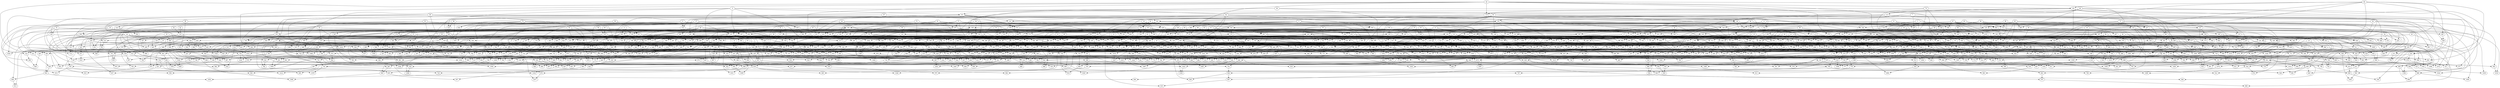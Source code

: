 digraph grap {
0 -> 109
0 -> 127
0 -> 157
0 -> 171
0 -> 673
0 -> 694
0 -> 894
0 -> 961
1 -> 286
1 -> 294
1 -> 298
1 -> 304
1 -> 652
1 -> 822
2 -> 139
2 -> 200
2 -> 286
2 -> 996
3 -> 225
3 -> 239
3 -> 274
3 -> 298
3 -> 367
4 -> 119
4 -> 152
4 -> 316
4 -> 335
4 -> 770
5 -> 516
5 -> 551
5 -> 620
6 -> 101
6 -> 160
6 -> 187
6 -> 203
6 -> 244
6 -> 359
6 -> 680
7 -> 102
7 -> 181
7 -> 261
7 -> 437
7 -> 841
8 -> 127
8 -> 199
8 -> 227
8 -> 489
10 -> 318
10 -> 325
10 -> 387
10 -> 488
10 -> 558
10 -> 663
11 -> 132
11 -> 203
11 -> 334
11 -> 475
11 -> 988
12 -> 194
12 -> 597
12 -> 892
13 -> 218
14 -> 348
15 -> 433
15 -> 654
16 -> 105
16 -> 398
16 -> 513
16 -> 754
16 -> 1076
17 -> 173
17 -> 194
17 -> 226
17 -> 251
17 -> 446
17 -> 506
17 -> 763
17 -> 932
17 -> 1082
18 -> 144
18 -> 216
18 -> 429
18 -> 493
18 -> 664
18 -> 804
18 -> 1069
19 -> 137
19 -> 140
19 -> 144
19 -> 215
19 -> 252
19 -> 641
20 -> 189
20 -> 888
21 -> 131
21 -> 329
21 -> 433
21 -> 601
21 -> 627
22 -> 246
22 -> 810
22 -> 820
22 -> 949
23 -> 308
23 -> 566
23 -> 709
24 -> 100
24 -> 118
24 -> 213
24 -> 305
24 -> 329
24 -> 360
24 -> 379
24 -> 390
24 -> 961
25 -> 208
25 -> 386
25 -> 631
26 -> 143
26 -> 162
26 -> 176
26 -> 337
26 -> 944
26 -> 1046
27 -> 147
27 -> 158
27 -> 205
27 -> 270
27 -> 276
27 -> 682
27 -> 953
28 -> 150
28 -> 151
28 -> 157
28 -> 201
28 -> 240
28 -> 284
28 -> 786
28 -> 828
29 -> 164
29 -> 564
29 -> 788
30 -> 103
30 -> 136
30 -> 323
30 -> 344
30 -> 518
31 -> 135
31 -> 235
31 -> 237
31 -> 410
31 -> 437
31 -> 543
32 -> 224
32 -> 299
33 -> 278
33 -> 332
33 -> 532
33 -> 863
33 -> 926
33 -> 1019
34 -> 117
35 -> 252
35 -> 331
35 -> 421
35 -> 651
36 -> 197
36 -> 263
37 -> 106
37 -> 110
37 -> 114
37 -> 248
37 -> 262
37 -> 312
37 -> 456
38 -> 245
38 -> 287
38 -> 426
38 -> 530
38 -> 858
38 -> 930
39 -> 110
39 -> 114
39 -> 188
39 -> 486
40 -> 224
40 -> 412
40 -> 573
40 -> 974
41 -> 206
41 -> 288
41 -> 359
41 -> 387
41 -> 444
41 -> 645
41 -> 893
41 -> 1057
42 -> 116
43 -> 181
43 -> 291
43 -> 337
43 -> 892
44 -> 275
44 -> 342
44 -> 364
44 -> 425
44 -> 755
44 -> 767
44 -> 1044
45 -> 179
45 -> 182
45 -> 206
45 -> 287
45 -> 385
45 -> 494
45 -> 1024
46 -> 120
46 -> 153
46 -> 175
46 -> 256
46 -> 403
46 -> 579
47 -> 108
47 -> 134
47 -> 372
47 -> 541
47 -> 553
47 -> 1076
48 -> 156
48 -> 170
48 -> 333
48 -> 364
48 -> 582
48 -> 693
49 -> 146
49 -> 320
49 -> 361
50 -> 138
50 -> 140
50 -> 149
50 -> 216
50 -> 408
50 -> 423
50 -> 531
50 -> 573
50 -> 616
50 -> 724
51 -> 240
51 -> 241
51 -> 318
53 -> 200
53 -> 532
54 -> 116
55 -> 163
55 -> 245
55 -> 289
55 -> 511
55 -> 607
55 -> 677
55 -> 757
56 -> 120
56 -> 153
56 -> 225
57 -> 161
57 -> 413
57 -> 466
57 -> 495
57 -> 667
58 -> 125
58 -> 174
58 -> 205
58 -> 211
59 -> 130
59 -> 211
59 -> 352
60 -> 257
60 -> 379
60 -> 417
60 -> 756
61 -> 105
61 -> 107
61 -> 178
61 -> 283
61 -> 312
61 -> 688
62 -> 129
62 -> 191
62 -> 537
62 -> 576
62 -> 678
63 -> 115
63 -> 121
63 -> 134
63 -> 267
63 -> 353
63 -> 430
63 -> 732
63 -> 1000
64 -> 125
64 -> 392
64 -> 514
64 -> 852
64 -> 901
65 -> 124
65 -> 155
65 -> 326
66 -> 101
66 -> 266
66 -> 380
66 -> 1052
67 -> 228
67 -> 373
67 -> 750
67 -> 833
68 -> 113
68 -> 301
68 -> 385
68 -> 420
68 -> 544
68 -> 881
68 -> 1053
69 -> 324
69 -> 554
70 -> 148
70 -> 180
70 -> 221
70 -> 253
70 -> 332
70 -> 487
70 -> 929
71 -> 107
71 -> 128
71 -> 150
71 -> 207
71 -> 250
71 -> 303
71 -> 607
71 -> 1081
72 -> 172
72 -> 264
72 -> 321
73 -> 103
73 -> 185
73 -> 355
73 -> 669
73 -> 721
73 -> 947
74 -> 118
74 -> 128
74 -> 265
74 -> 712
74 -> 1099
75 -> 460
75 -> 545
75 -> 743
75 -> 1095
76 -> 115
76 -> 145
76 -> 174
76 -> 207
76 -> 220
76 -> 617
76 -> 758
76 -> 1019
77 -> 169
77 -> 198
77 -> 371
77 -> 458
77 -> 583
77 -> 699
77 -> 825
78 -> 165
78 -> 371
78 -> 803
78 -> 1010
78 -> 1025
78 -> 1034
79 -> 122
79 -> 210
79 -> 395
79 -> 469
79 -> 634
79 -> 1027
80 -> 112
80 -> 146
80 -> 183
80 -> 482
80 -> 604
80 -> 654
80 -> 691
81 -> 122
81 -> 159
81 -> 222
81 -> 614
81 -> 917
82 -> 100
82 -> 106
82 -> 230
82 -> 349
82 -> 397
82 -> 412
82 -> 487
82 -> 571
83 -> 155
83 -> 235
83 -> 315
84 -> 111
84 -> 119
84 -> 249
85 -> 187
85 -> 219
85 -> 275
85 -> 285
85 -> 784
85 -> 835
86 -> 112
86 -> 233
86 -> 236
86 -> 1016
87 -> 818
87 -> 855
87 -> 973
87 -> 1030
88 -> 123
88 -> 214
88 -> 515
88 -> 1004
89 -> 102
89 -> 143
89 -> 317
89 -> 335
89 -> 386
89 -> 609
89 -> 791
90 -> 104
90 -> 139
90 -> 227
90 -> 242
90 -> 519
91 -> 169
91 -> 220
91 -> 356
91 -> 488
91 -> 745
92 -> 104
92 -> 141
92 -> 182
92 -> 268
92 -> 291
92 -> 320
92 -> 400
93 -> 130
93 -> 131
93 -> 167
93 -> 243
94 -> 175
94 -> 296
94 -> 302
94 -> 511
94 -> 1058
94 -> 1090
95 -> 166
95 -> 584
96 -> 111
96 -> 126
96 -> 135
96 -> 136
96 -> 164
96 -> 481
96 -> 526
97 -> 129
97 -> 142
97 -> 163
97 -> 271
98 -> 151
98 -> 212
98 -> 267
98 -> 310
98 -> 529
98 -> 565
98 -> 567
98 -> 707
98 -> 740
99 -> 109
99 -> 156
99 -> 165
99 -> 802
99 -> 872
100 -> 113
100 -> 177
100 -> 278
100 -> 404
100 -> 420
100 -> 713
100 -> 971
101 -> 132
101 -> 141
101 -> 172
101 -> 190
101 -> 258
101 -> 391
101 -> 559
102 -> 108
102 -> 191
102 -> 218
102 -> 401
102 -> 451
102 -> 604
102 -> 685
103 -> 133
103 -> 463
103 -> 550
103 -> 812
103 -> 911
104 -> 133
104 -> 147
104 -> 199
104 -> 249
104 -> 480
104 -> 959
104 -> 1065
105 -> 121
105 -> 209
105 -> 505
105 -> 553
105 -> 688
105 -> 694
105 -> 1029
107 -> 161
107 -> 176
107 -> 370
107 -> 523
107 -> 720
108 -> 126
109 -> 117
109 -> 149
109 -> 686
109 -> 939
110 -> 250
110 -> 274
110 -> 491
110 -> 653
112 -> 124
112 -> 145
112 -> 253
112 -> 302
112 -> 397
112 -> 540
113 -> 142
113 -> 190
113 -> 231
113 -> 238
113 -> 261
113 -> 290
113 -> 649
113 -> 1014
114 -> 209
114 -> 256
114 -> 260
114 -> 599
114 -> 806
114 -> 851
115 -> 314
115 -> 392
115 -> 999
116 -> 137
116 -> 193
116 -> 405
116 -> 536
116 -> 970
117 -> 214
117 -> 362
117 -> 438
118 -> 123
118 -> 138
118 -> 370
118 -> 634
118 -> 732
118 -> 969
119 -> 178
119 -> 184
119 -> 290
119 -> 292
119 -> 328
119 -> 471
119 -> 1004
120 -> 407
120 -> 733
120 -> 1096
121 -> 477
122 -> 148
122 -> 714
122 -> 802
122 -> 959
123 -> 160
124 -> 159
124 -> 184
124 -> 197
125 -> 154
125 -> 306
125 -> 343
125 -> 645
126 -> 301
126 -> 467
126 -> 482
126 -> 703
126 -> 836
127 -> 154
127 -> 282
127 -> 662
127 -> 700
127 -> 1039
128 -> 188
128 -> 328
128 -> 575
129 -> 180
129 -> 229
129 -> 293
129 -> 307
129 -> 512
130 -> 358
130 -> 401
130 -> 697
130 -> 731
130 -> 1059
131 -> 152
131 -> 346
131 -> 508
131 -> 1002
132 -> 462
132 -> 1038
133 -> 217
133 -> 236
133 -> 711
133 -> 884
134 -> 185
134 -> 639
134 -> 1072
135 -> 394
136 -> 168
136 -> 314
137 -> 226
137 -> 470
137 -> 1049
138 -> 158
138 -> 239
138 -> 427
138 -> 474
138 -> 517
139 -> 890
139 -> 893
140 -> 321
140 -> 322
140 -> 330
140 -> 440
140 -> 515
141 -> 179
141 -> 195
141 -> 439
141 -> 606
141 -> 618
142 -> 162
142 -> 198
142 -> 244
142 -> 345
142 -> 476
142 -> 501
143 -> 196
143 -> 696
143 -> 972
144 -> 257
144 -> 366
144 -> 448
144 -> 568
144 -> 825
144 -> 992
145 -> 334
146 -> 183
146 -> 247
146 -> 468
146 -> 715
147 -> 219
147 -> 248
147 -> 546
147 -> 592
147 -> 780
147 -> 935
147 -> 1022
148 -> 268
148 -> 593
148 -> 837
148 -> 919
149 -> 230
149 -> 464
149 -> 618
150 -> 229
150 -> 453
150 -> 608
150 -> 910
151 -> 212
151 -> 262
151 -> 340
151 -> 413
152 -> 416
152 -> 719
152 -> 1097
154 -> 173
154 -> 195
154 -> 540
154 -> 1015
155 -> 282
155 -> 361
155 -> 399
156 -> 192
156 -> 234
156 -> 259
156 -> 490
156 -> 520
157 -> 393
157 -> 831
157 -> 923
158 -> 171
158 -> 204
158 -> 223
158 -> 232
158 -> 315
158 -> 445
158 -> 752
159 -> 415
159 -> 577
159 -> 899
160 -> 166
160 -> 796
160 -> 830
160 -> 864
161 -> 569
161 -> 621
162 -> 168
162 -> 170
162 -> 202
162 -> 479
162 -> 560
162 -> 570
162 -> 900
163 -> 389
163 -> 589
163 -> 740
164 -> 442
164 -> 869
164 -> 903
165 -> 281
165 -> 447
165 -> 563
166 -> 167
166 -> 242
166 -> 285
166 -> 443
166 -> 472
167 -> 323
167 -> 347
167 -> 764
168 -> 237
168 -> 304
168 -> 366
168 -> 376
168 -> 503
169 -> 381
169 -> 613
170 -> 186
170 -> 215
170 -> 952
171 -> 196
171 -> 292
171 -> 449
171 -> 801
172 -> 177
172 -> 238
172 -> 241
172 -> 260
172 -> 355
172 -> 358
172 -> 580
173 -> 660
174 -> 294
174 -> 374
174 -> 871
175 -> 273
175 -> 310
175 -> 480
175 -> 729
175 -> 854
176 -> 193
176 -> 208
176 -> 246
176 -> 277
176 -> 565
177 -> 202
177 -> 436
177 -> 449
177 -> 574
177 -> 822
178 -> 647
179 -> 232
179 -> 365
179 -> 434
179 -> 824
180 -> 186
180 -> 266
180 -> 293
181 -> 272
181 -> 674
181 -> 747
183 -> 192
183 -> 313
183 -> 367
183 -> 674
184 -> 350
184 -> 638
185 -> 210
185 -> 233
185 -> 391
185 -> 972
186 -> 295
186 -> 373
186 -> 495
186 -> 544
187 -> 348
187 -> 399
187 -> 497
187 -> 724
187 -> 916
188 -> 189
188 -> 311
188 -> 353
188 -> 476
188 -> 594
189 -> 502
189 -> 691
189 -> 745
190 -> 223
190 -> 402
190 -> 921
190 -> 1048
191 -> 201
191 -> 221
191 -> 222
191 -> 344
191 -> 735
191 -> 998
191 -> 1031
192 -> 454
193 -> 378
193 -> 821
194 -> 374
194 -> 486
194 -> 690
194 -> 735
195 -> 228
195 -> 558
195 -> 913
195 -> 990
195 -> 993
196 -> 300
196 -> 823
197 -> 658
197 -> 963
197 -> 974
198 -> 279
198 -> 388
198 -> 647
198 -> 660
198 -> 692
198 -> 966
198 -> 1062
198 -> 1091
199 -> 231
199 -> 265
199 -> 656
199 -> 661
199 -> 889
200 -> 204
200 -> 255
200 -> 271
200 -> 284
200 -> 316
200 -> 377
200 -> 406
200 -> 527
200 -> 780
200 -> 891
200 -> 1001
201 -> 217
201 -> 937
201 -> 1064
201 -> 1075
202 -> 234
202 -> 422
202 -> 490
203 -> 258
203 -> 356
203 -> 454
203 -> 600
203 -> 794
204 -> 375
204 -> 619
204 -> 730
204 -> 860
205 -> 280
205 -> 331
205 -> 363
205 -> 631
205 -> 635
206 -> 668
206 -> 967
207 -> 213
208 -> 254
208 -> 380
208 -> 400
208 -> 595
208 -> 770
208 -> 903
209 -> 283
209 -> 393
210 -> 591
210 -> 736
210 -> 741
211 -> 288
211 -> 326
211 -> 378
212 -> 529
212 -> 859
213 -> 272
213 -> 450
213 -> 870
214 -> 289
214 -> 368
215 -> 296
215 -> 347
215 -> 424
215 -> 446
215 -> 526
216 -> 247
216 -> 281
216 -> 473
216 -> 549
216 -> 561
216 -> 661
217 -> 254
217 -> 338
217 -> 362
217 -> 580
217 -> 824
218 -> 470
218 -> 610
219 -> 259
219 -> 406
219 -> 501
220 -> 477
220 -> 579
220 -> 597
220 -> 767
220 -> 939
222 -> 276
222 -> 383
222 -> 545
222 -> 915
223 -> 629
223 -> 664
223 -> 854
224 -> 496
224 -> 1040
224 -> 1071
225 -> 596
226 -> 341
226 -> 525
226 -> 976
227 -> 594
228 -> 306
228 -> 502
229 -> 243
229 -> 341
229 -> 877
229 -> 928
230 -> 999
231 -> 452
231 -> 504
232 -> 317
232 -> 322
232 -> 474
233 -> 270
233 -> 338
233 -> 590
234 -> 611
235 -> 279
235 -> 343
235 -> 471
235 -> 1091
236 -> 303
236 -> 777
237 -> 309
237 -> 418
237 -> 968
238 -> 255
238 -> 595
239 -> 394
240 -> 269
240 -> 295
240 -> 313
240 -> 574
241 -> 300
242 -> 363
242 -> 396
242 -> 578
242 -> 728
243 -> 429
243 -> 723
243 -> 1063
244 -> 407
244 -> 473
244 -> 475
244 -> 485
244 -> 673
244 -> 723
244 -> 741
244 -> 771
244 -> 960
244 -> 984
245 -> 251
245 -> 277
245 -> 299
245 -> 588
245 -> 799
245 -> 814
246 -> 382
246 -> 717
247 -> 642
247 -> 819
248 -> 622
248 -> 878
249 -> 273
249 -> 804
249 -> 1008
250 -> 572
250 -> 899
250 -> 934
251 -> 369
251 -> 411
251 -> 918
252 -> 297
252 -> 405
252 -> 555
252 -> 927
253 -> 505
253 -> 628
253 -> 652
255 -> 339
255 -> 382
255 -> 622
255 -> 626
255 -> 861
256 -> 464
257 -> 902
258 -> 269
258 -> 307
259 -> 584
259 -> 803
259 -> 962
259 -> 1067
260 -> 436
260 -> 465
260 -> 989
261 -> 340
261 -> 628
261 -> 773
262 -> 263
262 -> 264
262 -> 632
262 -> 696
262 -> 967
263 -> 357
263 -> 728
263 -> 969
264 -> 352
265 -> 451
265 -> 930
266 -> 590
267 -> 738
267 -> 834
268 -> 339
268 -> 349
268 -> 369
268 -> 626
268 -> 716
269 -> 309
269 -> 860
270 -> 497
270 -> 499
271 -> 305
271 -> 457
271 -> 510
271 -> 843
271 -> 906
271 -> 1026
272 -> 483
272 -> 667
274 -> 280
274 -> 350
274 -> 459
274 -> 484
274 -> 569
275 -> 333
275 -> 357
275 -> 954
276 -> 426
276 -> 531
276 -> 701
277 -> 319
277 -> 439
277 -> 508
277 -> 792
278 -> 327
278 -> 342
278 -> 416
278 -> 778
279 -> 575
279 -> 602
280 -> 324
280 -> 520
281 -> 384
281 -> 546
281 -> 582
281 -> 614
281 -> 1030
282 -> 383
282 -> 703
282 -> 762
282 -> 775
282 -> 779
283 -> 365
283 -> 431
283 -> 548
283 -> 731
283 -> 772
284 -> 297
284 -> 559
284 -> 678
284 -> 821
284 -> 1018
286 -> 388
286 -> 744
286 -> 787
286 -> 831
286 -> 951
288 -> 327
288 -> 336
288 -> 384
289 -> 455
289 -> 657
289 -> 746
289 -> 982
290 -> 311
290 -> 418
290 -> 472
290 -> 538
290 -> 864
291 -> 351
291 -> 509
291 -> 564
292 -> 419
292 -> 815
293 -> 522
293 -> 557
293 -> 744
293 -> 921
293 -> 941
294 -> 951
295 -> 479
296 -> 415
296 -> 496
297 -> 444
297 -> 587
297 -> 986
298 -> 561
298 -> 810
299 -> 455
299 -> 650
299 -> 737
299 -> 766
300 -> 689
300 -> 895
301 -> 325
301 -> 484
301 -> 632
302 -> 345
302 -> 1079
303 -> 346
304 -> 308
304 -> 336
304 -> 521
305 -> 381
305 -> 708
305 -> 1088
306 -> 319
306 -> 513
306 -> 518
306 -> 599
307 -> 414
307 -> 507
307 -> 639
307 -> 707
308 -> 460
309 -> 603
309 -> 753
310 -> 390
312 -> 588
312 -> 759
313 -> 360
313 -> 729
313 -> 1052
314 -> 671
315 -> 351
315 -> 1008
316 -> 450
316 -> 542
317 -> 403
317 -> 423
317 -> 494
317 -> 794
318 -> 376
318 -> 781
320 -> 428
320 -> 434
320 -> 838
320 -> 885
320 -> 947
320 -> 1082
321 -> 528
321 -> 772
322 -> 410
322 -> 617
323 -> 682
324 -> 459
324 -> 1041
325 -> 330
325 -> 624
325 -> 638
325 -> 978
327 -> 681
327 -> 890
329 -> 430
329 -> 543
329 -> 705
329 -> 839
330 -> 766
330 -> 955
331 -> 528
331 -> 605
331 -> 714
331 -> 1011
332 -> 481
332 -> 483
333 -> 453
333 -> 498
333 -> 510
333 -> 598
333 -> 687
333 -> 963
334 -> 372
334 -> 616
335 -> 354
335 -> 411
335 -> 625
335 -> 760
335 -> 768
335 -> 973
335 -> 1042
335 -> 1094
336 -> 402
336 -> 541
338 -> 354
338 -> 409
338 -> 493
338 -> 498
339 -> 644
341 -> 699
341 -> 751
342 -> 375
342 -> 662
342 -> 765
343 -> 442
344 -> 514
344 -> 537
346 -> 414
346 -> 757
346 -> 880
347 -> 534
347 -> 817
348 -> 781
349 -> 398
349 -> 560
349 -> 596
350 -> 396
350 -> 427
350 -> 463
351 -> 395
351 -> 438
351 -> 683
352 -> 368
352 -> 389
352 -> 676
352 -> 828
352 -> 1042
353 -> 1092
355 -> 555
355 -> 625
355 -> 643
355 -> 650
355 -> 763
355 -> 783
355 -> 910
356 -> 428
356 -> 1071
357 -> 469
358 -> 377
358 -> 640
359 -> 425
359 -> 809
360 -> 904
361 -> 620
361 -> 684
362 -> 419
362 -> 670
362 -> 800
364 -> 918
364 -> 954
365 -> 556
365 -> 630
365 -> 679
366 -> 640
367 -> 552
367 -> 1040
368 -> 977
369 -> 491
369 -> 583
369 -> 876
369 -> 1073
369 -> 1084
370 -> 612
370 -> 1087
371 -> 467
372 -> 440
372 -> 734
373 -> 609
373 -> 706
374 -> 813
374 -> 936
374 -> 1070
375 -> 539
375 -> 697
377 -> 409
377 -> 431
377 -> 633
377 -> 687
377 -> 690
378 -> 988
378 -> 1025
379 -> 517
379 -> 1081
381 -> 447
381 -> 730
381 -> 987
382 -> 404
382 -> 503
382 -> 937
384 -> 1010
384 -> 1053
386 -> 441
386 -> 445
386 -> 658
386 -> 834
387 -> 964
388 -> 492
388 -> 847
388 -> 1013
389 -> 832
389 -> 1055
390 -> 1007
390 -> 1073
393 -> 710
393 -> 1060
394 -> 417
394 -> 435
394 -> 500
394 -> 512
394 -> 747
394 -> 748
395 -> 421
395 -> 443
395 -> 863
395 -> 873
396 -> 608
396 -> 924
397 -> 408
397 -> 424
397 -> 680
397 -> 798
397 -> 887
397 -> 1005
398 -> 615
399 -> 441
399 -> 456
399 -> 646
400 -> 432
400 -> 922
401 -> 504
402 -> 1066
403 -> 448
403 -> 522
403 -> 606
404 -> 458
404 -> 570
404 -> 681
404 -> 736
404 -> 883
405 -> 422
405 -> 466
405 -> 980
406 -> 572
409 -> 1058
410 -> 719
410 -> 1069
411 -> 827
412 -> 461
412 -> 704
412 -> 805
413 -> 485
413 -> 509
413 -> 683
413 -> 727
414 -> 807
414 -> 990
414 -> 1080
415 -> 568
415 -> 630
415 -> 666
415 -> 675
417 -> 432
417 -> 452
417 -> 462
417 -> 878
418 -> 435
418 -> 1032
419 -> 550
419 -> 830
419 -> 1061
420 -> 533
420 -> 679
420 -> 695
421 -> 840
422 -> 672
423 -> 1088
424 -> 478
425 -> 871
426 -> 600
426 -> 809
427 -> 605
428 -> 792
429 -> 713
429 -> 855
429 -> 945
429 -> 1062
430 -> 571
430 -> 655
431 -> 760
431 -> 965
431 -> 1086
432 -> 499
434 -> 551
434 -> 557
435 -> 461
438 -> 492
438 -> 836
438 -> 853
438 -> 940
438 -> 976
439 -> 457
439 -> 468
439 -> 581
439 -> 806
439 -> 1003
440 -> 562
440 -> 808
441 -> 563
441 -> 726
441 -> 752
441 -> 795
442 -> 931
443 -> 1009
444 -> 536
444 -> 896
445 -> 827
445 -> 948
446 -> 656
446 -> 884
446 -> 964
448 -> 524
449 -> 601
449 -> 920
449 -> 977
450 -> 525
451 -> 562
452 -> 535
452 -> 593
452 -> 776
453 -> 759
453 -> 886
454 -> 489
454 -> 850
455 -> 527
455 -> 641
455 -> 1041
456 -> 589
456 -> 722
458 -> 927
460 -> 465
460 -> 829
460 -> 1075
461 -> 524
461 -> 613
461 -> 725
461 -> 848
462 -> 671
462 -> 994
463 -> 624
464 -> 539
464 -> 856
466 -> 523
466 -> 944
467 -> 507
467 -> 566
467 -> 646
467 -> 705
467 -> 985
468 -> 793
469 -> 530
469 -> 1012
471 -> 952
472 -> 516
472 -> 991
474 -> 500
474 -> 535
474 -> 549
475 -> 727
476 -> 814
476 -> 853
476 -> 1023
477 -> 478
478 -> 592
478 -> 675
479 -> 554
479 -> 651
480 -> 578
480 -> 711
481 -> 753
482 -> 715
482 -> 785
482 -> 985
483 -> 816
484 -> 779
484 -> 931
484 -> 1015
487 -> 649
488 -> 862
488 -> 933
488 -> 1083
489 -> 665
490 -> 795
491 -> 1007
492 -> 1044
493 -> 547
493 -> 851
494 -> 642
494 -> 1079
494 -> 1098
495 -> 637
496 -> 521
496 -> 533
496 -> 586
497 -> 701
497 -> 1002
498 -> 774
499 -> 576
499 -> 1014
501 -> 629
501 -> 791
502 -> 538
502 -> 636
502 -> 797
502 -> 1092
503 -> 506
504 -> 587
504 -> 790
504 -> 928
506 -> 611
506 -> 852
507 -> 748
507 -> 749
508 -> 519
508 -> 648
508 -> 722
508 -> 800
510 -> 547
510 -> 556
510 -> 909
511 -> 817
513 -> 839
514 -> 567
514 -> 635
515 -> 758
517 -> 706
517 -> 712
517 -> 733
517 -> 761
518 -> 542
518 -> 718
518 -> 984
520 -> 577
520 -> 623
521 -> 898
521 -> 1051
522 -> 648
522 -> 941
523 -> 534
523 -> 746
524 -> 548
524 -> 874
525 -> 684
525 -> 907
525 -> 943
526 -> 1020
526 -> 1035
527 -> 585
527 -> 840
528 -> 793
528 -> 942
529 -> 698
529 -> 1050
530 -> 905
531 -> 581
531 -> 776
532 -> 552
532 -> 644
532 -> 717
532 -> 896
533 -> 643
533 -> 708
534 -> 995
535 -> 657
536 -> 966
537 -> 742
537 -> 879
537 -> 1034
541 -> 692
541 -> 698
542 -> 1086
543 -> 743
544 -> 598
544 -> 612
546 -> 633
546 -> 685
547 -> 591
547 -> 777
548 -> 946
548 -> 950
549 -> 968
550 -> 761
550 -> 885
551 -> 603
551 -> 925
553 -> 858
553 -> 986
556 -> 619
556 -> 750
559 -> 637
561 -> 585
561 -> 627
561 -> 754
562 -> 785
562 -> 786
565 -> 917
566 -> 956
567 -> 848
567 -> 929
568 -> 602
568 -> 953
569 -> 586
569 -> 689
569 -> 734
571 -> 700
572 -> 962
573 -> 725
573 -> 919
573 -> 1070
574 -> 788
578 -> 623
579 -> 762
580 -> 889
582 -> 1094
583 -> 768
584 -> 782
584 -> 949
585 -> 663
586 -> 721
588 -> 693
588 -> 868
590 -> 945
592 -> 621
592 -> 668
592 -> 998
593 -> 653
593 -> 669
593 -> 798
593 -> 886
594 -> 829
598 -> 676
598 -> 850
598 -> 870
600 -> 842
601 -> 610
601 -> 897
602 -> 1009
603 -> 790
603 -> 843
604 -> 615
605 -> 769
606 -> 702
606 -> 819
607 -> 882
608 -> 636
608 -> 672
609 -> 857
609 -> 1021
611 -> 901
611 -> 926
613 -> 865
614 -> 702
614 -> 737
615 -> 778
615 -> 1089
618 -> 1098
619 -> 665
619 -> 720
619 -> 1048
621 -> 837
621 -> 1012
622 -> 686
623 -> 1099
626 -> 876
628 -> 655
628 -> 1005
629 -> 659
630 -> 960
633 -> 868
634 -> 1001
635 -> 666
635 -> 774
636 -> 883
638 -> 845
638 -> 874
639 -> 979
640 -> 677
641 -> 782
642 -> 709
642 -> 796
642 -> 875
642 -> 955
642 -> 1093
645 -> 815
647 -> 726
648 -> 934
649 -> 925
649 -> 938
653 -> 756
653 -> 811
653 -> 1059
654 -> 783
654 -> 789
656 -> 738
656 -> 784
656 -> 865
657 -> 659
658 -> 1026
660 -> 805
661 -> 799
661 -> 958
662 -> 933
663 -> 670
666 -> 695
666 -> 704
666 -> 807
667 -> 775
667 -> 882
667 -> 891
667 -> 1077
668 -> 888
670 -> 869
671 -> 765
671 -> 841
672 -> 833
673 -> 1047
674 -> 866
674 -> 1037
674 -> 1061
675 -> 844
675 -> 1000
676 -> 982
677 -> 879
678 -> 742
678 -> 749
679 -> 1096
680 -> 845
680 -> 877
680 -> 920
681 -> 826
681 -> 1085
682 -> 846
686 -> 716
686 -> 1028
687 -> 846
692 -> 1072
693 -> 849
694 -> 1028
695 -> 769
695 -> 820
695 -> 981
697 -> 1051
698 -> 751
699 -> 797
699 -> 1023
701 -> 718
702 -> 755
705 -> 838
708 -> 835
708 -> 862
709 -> 710
709 -> 991
711 -> 981
712 -> 1060
713 -> 932
716 -> 902
716 -> 957
717 -> 1006
718 -> 978
718 -> 995
718 -> 1078
719 -> 801
722 -> 808
723 -> 861
723 -> 1003
725 -> 1024
728 -> 914
729 -> 811
729 -> 916
730 -> 739
730 -> 867
730 -> 943
732 -> 739
734 -> 881
734 -> 1083
740 -> 872
741 -> 764
741 -> 965
742 -> 1093
747 -> 1049
748 -> 1033
749 -> 789
751 -> 844
752 -> 950
753 -> 826
754 -> 1080
755 -> 994
755 -> 1011
757 -> 1074
758 -> 996
762 -> 1033
766 -> 1087
767 -> 1068
770 -> 771
770 -> 866
772 -> 773
772 -> 857
775 -> 842
778 -> 813
779 -> 1013
783 -> 849
785 -> 787
785 -> 912
788 -> 823
790 -> 1046
791 -> 935
792 -> 1017
793 -> 818
793 -> 887
793 -> 895
795 -> 923
795 -> 936
796 -> 970
797 -> 1038
799 -> 979
799 -> 1029
801 -> 816
801 -> 971
801 -> 1067
803 -> 900
806 -> 812
806 -> 873
808 -> 993
808 -> 1032
808 -> 1043
809 -> 847
814 -> 989
815 -> 832
818 -> 975
822 -> 980
823 -> 880
824 -> 1018
824 -> 1027
825 -> 958
826 -> 914
827 -> 948
830 -> 856
830 -> 940
830 -> 997
831 -> 1037
835 -> 957
836 -> 867
836 -> 875
839 -> 1084
840 -> 904
843 -> 1063
844 -> 859
844 -> 897
847 -> 898
852 -> 1016
865 -> 938
866 -> 946
867 -> 983
868 -> 1085
870 -> 1036
871 -> 1021
873 -> 922
885 -> 908
885 -> 956
887 -> 909
888 -> 908
888 -> 1090
889 -> 894
889 -> 1043
890 -> 924
890 -> 997
892 -> 907
895 -> 1020
896 -> 911
897 -> 915
898 -> 1031
900 -> 1055
900 -> 1078
901 -> 1045
902 -> 905
904 -> 906
904 -> 1054
906 -> 913
909 -> 1068
910 -> 912
919 -> 942
920 -> 1095
921 -> 975
921 -> 1017
934 -> 1039
944 -> 987
958 -> 1057
959 -> 983
960 -> 1054
966 -> 992
969 -> 1045
972 -> 1006
972 -> 1022
976 -> 1035
976 -> 1064
978 -> 1077
1002 -> 1056
1008 -> 1050
1018 -> 1047
1023 -> 1036
1027 -> 1056
1029 -> 1074
1044 -> 1065
1052 -> 1066
1073 -> 1097
1074 -> 1089
}
